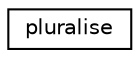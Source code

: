 digraph "Graphical Class Hierarchy"
{
  edge [fontname="Helvetica",fontsize="10",labelfontname="Helvetica",labelfontsize="10"];
  node [fontname="Helvetica",fontsize="10",shape=record];
  rankdir="LR";
  Node1 [label="pluralise",height=0.2,width=0.4,color="black", fillcolor="white", style="filled",URL="$structCatch_1_1pluralise.html"];
}
